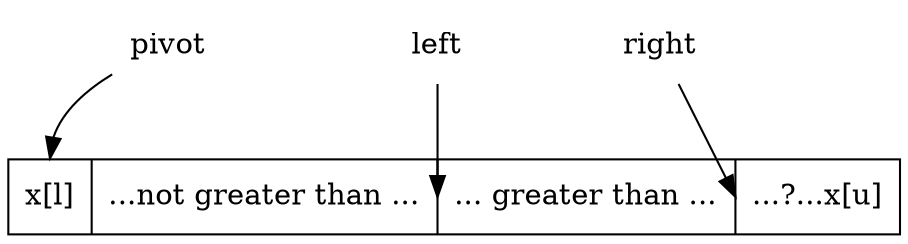 digraph G{
	margin="0"
	node[shape=record]
        lst[label="<p> x[l] | <left> ...not greater than ... | <right> ... greater than ... | <un> ...?...x[u]"];
        pivot[shape=plaintext];
        left[shape=plaintext];
        right[shape=plaintext];
        pivot->lst:p;
        left->lst:left:e;
        right->lst:right:e;
	{rank=same pivot->left->right[style=invis]}
}

